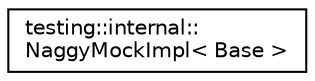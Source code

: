 digraph "Иерархия классов. Графический вид."
{
 // LATEX_PDF_SIZE
  edge [fontname="Helvetica",fontsize="10",labelfontname="Helvetica",labelfontsize="10"];
  node [fontname="Helvetica",fontsize="10",shape=record];
  rankdir="LR";
  Node0 [label="testing::internal::\lNaggyMockImpl\< Base \>",height=0.2,width=0.4,color="black", fillcolor="white", style="filled",URL="$classtesting_1_1internal_1_1_naggy_mock_impl.html",tooltip=" "];
}
